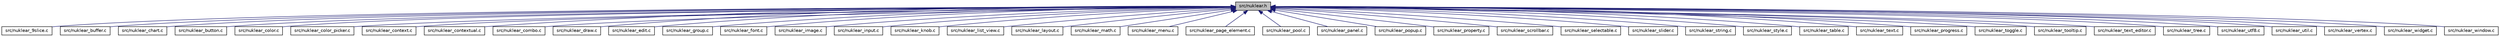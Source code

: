 digraph "src/nuklear.h"
{
 // LATEX_PDF_SIZE
  edge [fontname="Helvetica",fontsize="10",labelfontname="Helvetica",labelfontsize="10"];
  node [fontname="Helvetica",fontsize="10",shape=record];
  Node1 [label="src/nuklear.h",height=0.2,width=0.4,color="black", fillcolor="grey75", style="filled", fontcolor="black",tooltip="main API and documentation file"];
  Node1 -> Node2 [dir="back",color="midnightblue",fontsize="10",style="solid",fontname="Helvetica"];
  Node2 [label="src/nuklear_9slice.c",height=0.2,width=0.4,color="black", fillcolor="white", style="filled",URL="$nuklear__9slice_8c_source.html",tooltip=" "];
  Node1 -> Node3 [dir="back",color="midnightblue",fontsize="10",style="solid",fontname="Helvetica"];
  Node3 [label="src/nuklear_buffer.c",height=0.2,width=0.4,color="black", fillcolor="white", style="filled",URL="$nuklear__buffer_8c_source.html",tooltip=" "];
  Node1 -> Node4 [dir="back",color="midnightblue",fontsize="10",style="solid",fontname="Helvetica"];
  Node4 [label="src/nuklear_chart.c",height=0.2,width=0.4,color="black", fillcolor="white", style="filled",URL="$nuklear__chart_8c_source.html",tooltip=" "];
  Node1 -> Node5 [dir="back",color="midnightblue",fontsize="10",style="solid",fontname="Helvetica"];
  Node5 [label="src/nuklear_button.c",height=0.2,width=0.4,color="black", fillcolor="white", style="filled",URL="$nuklear__button_8c_source.html",tooltip=" "];
  Node1 -> Node6 [dir="back",color="midnightblue",fontsize="10",style="solid",fontname="Helvetica"];
  Node6 [label="src/nuklear_color.c",height=0.2,width=0.4,color="black", fillcolor="white", style="filled",URL="$nuklear__color_8c_source.html",tooltip=" "];
  Node1 -> Node7 [dir="back",color="midnightblue",fontsize="10",style="solid",fontname="Helvetica"];
  Node7 [label="src/nuklear_color_picker.c",height=0.2,width=0.4,color="black", fillcolor="white", style="filled",URL="$nuklear__color__picker_8c_source.html",tooltip=" "];
  Node1 -> Node8 [dir="back",color="midnightblue",fontsize="10",style="solid",fontname="Helvetica"];
  Node8 [label="src/nuklear_context.c",height=0.2,width=0.4,color="black", fillcolor="white", style="filled",URL="$nuklear__context_8c_source.html",tooltip=" "];
  Node1 -> Node9 [dir="back",color="midnightblue",fontsize="10",style="solid",fontname="Helvetica"];
  Node9 [label="src/nuklear_contextual.c",height=0.2,width=0.4,color="black", fillcolor="white", style="filled",URL="$nuklear__contextual_8c_source.html",tooltip=" "];
  Node1 -> Node10 [dir="back",color="midnightblue",fontsize="10",style="solid",fontname="Helvetica"];
  Node10 [label="src/nuklear_combo.c",height=0.2,width=0.4,color="black", fillcolor="white", style="filled",URL="$nuklear__combo_8c_source.html",tooltip=" "];
  Node1 -> Node11 [dir="back",color="midnightblue",fontsize="10",style="solid",fontname="Helvetica"];
  Node11 [label="src/nuklear_draw.c",height=0.2,width=0.4,color="black", fillcolor="white", style="filled",URL="$nuklear__draw_8c_source.html",tooltip=" "];
  Node1 -> Node12 [dir="back",color="midnightblue",fontsize="10",style="solid",fontname="Helvetica"];
  Node12 [label="src/nuklear_edit.c",height=0.2,width=0.4,color="black", fillcolor="white", style="filled",URL="$nuklear__edit_8c_source.html",tooltip=" "];
  Node1 -> Node13 [dir="back",color="midnightblue",fontsize="10",style="solid",fontname="Helvetica"];
  Node13 [label="src/nuklear_group.c",height=0.2,width=0.4,color="black", fillcolor="white", style="filled",URL="$nuklear__group_8c_source.html",tooltip=" "];
  Node1 -> Node14 [dir="back",color="midnightblue",fontsize="10",style="solid",fontname="Helvetica"];
  Node14 [label="src/nuklear_font.c",height=0.2,width=0.4,color="black", fillcolor="white", style="filled",URL="$nuklear__font_8c_source.html",tooltip=" "];
  Node1 -> Node15 [dir="back",color="midnightblue",fontsize="10",style="solid",fontname="Helvetica"];
  Node15 [label="src/nuklear_image.c",height=0.2,width=0.4,color="black", fillcolor="white", style="filled",URL="$nuklear__image_8c_source.html",tooltip=" "];
  Node1 -> Node16 [dir="back",color="midnightblue",fontsize="10",style="solid",fontname="Helvetica"];
  Node16 [label="src/nuklear_input.c",height=0.2,width=0.4,color="black", fillcolor="white", style="filled",URL="$nuklear__input_8c_source.html",tooltip=" "];
  Node1 -> Node17 [dir="back",color="midnightblue",fontsize="10",style="solid",fontname="Helvetica"];
  Node17 [label="src/nuklear_knob.c",height=0.2,width=0.4,color="black", fillcolor="white", style="filled",URL="$nuklear__knob_8c_source.html",tooltip=" "];
  Node1 -> Node18 [dir="back",color="midnightblue",fontsize="10",style="solid",fontname="Helvetica"];
  Node18 [label="src/nuklear_list_view.c",height=0.2,width=0.4,color="black", fillcolor="white", style="filled",URL="$nuklear__list__view_8c_source.html",tooltip=" "];
  Node1 -> Node19 [dir="back",color="midnightblue",fontsize="10",style="solid",fontname="Helvetica"];
  Node19 [label="src/nuklear_layout.c",height=0.2,width=0.4,color="black", fillcolor="white", style="filled",URL="$nuklear__layout_8c_source.html",tooltip=" "];
  Node1 -> Node20 [dir="back",color="midnightblue",fontsize="10",style="solid",fontname="Helvetica"];
  Node20 [label="src/nuklear_math.c",height=0.2,width=0.4,color="black", fillcolor="white", style="filled",URL="$nuklear__math_8c_source.html",tooltip=" "];
  Node1 -> Node21 [dir="back",color="midnightblue",fontsize="10",style="solid",fontname="Helvetica"];
  Node21 [label="src/nuklear_menu.c",height=0.2,width=0.4,color="black", fillcolor="white", style="filled",URL="$nuklear__menu_8c_source.html",tooltip=" "];
  Node1 -> Node22 [dir="back",color="midnightblue",fontsize="10",style="solid",fontname="Helvetica"];
  Node22 [label="src/nuklear_page_element.c",height=0.2,width=0.4,color="black", fillcolor="white", style="filled",URL="$nuklear__page__element_8c_source.html",tooltip=" "];
  Node1 -> Node23 [dir="back",color="midnightblue",fontsize="10",style="solid",fontname="Helvetica"];
  Node23 [label="src/nuklear_pool.c",height=0.2,width=0.4,color="black", fillcolor="white", style="filled",URL="$nuklear__pool_8c_source.html",tooltip=" "];
  Node1 -> Node24 [dir="back",color="midnightblue",fontsize="10",style="solid",fontname="Helvetica"];
  Node24 [label="src/nuklear_panel.c",height=0.2,width=0.4,color="black", fillcolor="white", style="filled",URL="$nuklear__panel_8c_source.html",tooltip=" "];
  Node1 -> Node25 [dir="back",color="midnightblue",fontsize="10",style="solid",fontname="Helvetica"];
  Node25 [label="src/nuklear_popup.c",height=0.2,width=0.4,color="black", fillcolor="white", style="filled",URL="$nuklear__popup_8c_source.html",tooltip=" "];
  Node1 -> Node26 [dir="back",color="midnightblue",fontsize="10",style="solid",fontname="Helvetica"];
  Node26 [label="src/nuklear_property.c",height=0.2,width=0.4,color="black", fillcolor="white", style="filled",URL="$nuklear__property_8c_source.html",tooltip=" "];
  Node1 -> Node27 [dir="back",color="midnightblue",fontsize="10",style="solid",fontname="Helvetica"];
  Node27 [label="src/nuklear_scrollbar.c",height=0.2,width=0.4,color="black", fillcolor="white", style="filled",URL="$nuklear__scrollbar_8c_source.html",tooltip=" "];
  Node1 -> Node28 [dir="back",color="midnightblue",fontsize="10",style="solid",fontname="Helvetica"];
  Node28 [label="src/nuklear_selectable.c",height=0.2,width=0.4,color="black", fillcolor="white", style="filled",URL="$nuklear__selectable_8c_source.html",tooltip=" "];
  Node1 -> Node29 [dir="back",color="midnightblue",fontsize="10",style="solid",fontname="Helvetica"];
  Node29 [label="src/nuklear_slider.c",height=0.2,width=0.4,color="black", fillcolor="white", style="filled",URL="$nuklear__slider_8c_source.html",tooltip=" "];
  Node1 -> Node30 [dir="back",color="midnightblue",fontsize="10",style="solid",fontname="Helvetica"];
  Node30 [label="src/nuklear_string.c",height=0.2,width=0.4,color="black", fillcolor="white", style="filled",URL="$nuklear__string_8c_source.html",tooltip=" "];
  Node1 -> Node31 [dir="back",color="midnightblue",fontsize="10",style="solid",fontname="Helvetica"];
  Node31 [label="src/nuklear_style.c",height=0.2,width=0.4,color="black", fillcolor="white", style="filled",URL="$nuklear__style_8c_source.html",tooltip=" "];
  Node1 -> Node32 [dir="back",color="midnightblue",fontsize="10",style="solid",fontname="Helvetica"];
  Node32 [label="src/nuklear_table.c",height=0.2,width=0.4,color="black", fillcolor="white", style="filled",URL="$nuklear__table_8c_source.html",tooltip=" "];
  Node1 -> Node33 [dir="back",color="midnightblue",fontsize="10",style="solid",fontname="Helvetica"];
  Node33 [label="src/nuklear_text.c",height=0.2,width=0.4,color="black", fillcolor="white", style="filled",URL="$nuklear__text_8c_source.html",tooltip=" "];
  Node1 -> Node34 [dir="back",color="midnightblue",fontsize="10",style="solid",fontname="Helvetica"];
  Node34 [label="src/nuklear_progress.c",height=0.2,width=0.4,color="black", fillcolor="white", style="filled",URL="$nuklear__progress_8c_source.html",tooltip=" "];
  Node1 -> Node35 [dir="back",color="midnightblue",fontsize="10",style="solid",fontname="Helvetica"];
  Node35 [label="src/nuklear_toggle.c",height=0.2,width=0.4,color="black", fillcolor="white", style="filled",URL="$nuklear__toggle_8c_source.html",tooltip=" "];
  Node1 -> Node36 [dir="back",color="midnightblue",fontsize="10",style="solid",fontname="Helvetica"];
  Node36 [label="src/nuklear_tooltip.c",height=0.2,width=0.4,color="black", fillcolor="white", style="filled",URL="$nuklear__tooltip_8c_source.html",tooltip=" "];
  Node1 -> Node37 [dir="back",color="midnightblue",fontsize="10",style="solid",fontname="Helvetica"];
  Node37 [label="src/nuklear_text_editor.c",height=0.2,width=0.4,color="black", fillcolor="white", style="filled",URL="$nuklear__text__editor_8c_source.html",tooltip=" "];
  Node1 -> Node38 [dir="back",color="midnightblue",fontsize="10",style="solid",fontname="Helvetica"];
  Node38 [label="src/nuklear_tree.c",height=0.2,width=0.4,color="black", fillcolor="white", style="filled",URL="$nuklear__tree_8c_source.html",tooltip=" "];
  Node1 -> Node39 [dir="back",color="midnightblue",fontsize="10",style="solid",fontname="Helvetica"];
  Node39 [label="src/nuklear_utf8.c",height=0.2,width=0.4,color="black", fillcolor="white", style="filled",URL="$nuklear__utf8_8c_source.html",tooltip=" "];
  Node1 -> Node40 [dir="back",color="midnightblue",fontsize="10",style="solid",fontname="Helvetica"];
  Node40 [label="src/nuklear_util.c",height=0.2,width=0.4,color="black", fillcolor="white", style="filled",URL="$nuklear__util_8c_source.html",tooltip=" "];
  Node1 -> Node41 [dir="back",color="midnightblue",fontsize="10",style="solid",fontname="Helvetica"];
  Node41 [label="src/nuklear_vertex.c",height=0.2,width=0.4,color="black", fillcolor="white", style="filled",URL="$nuklear__vertex_8c_source.html",tooltip=" "];
  Node1 -> Node42 [dir="back",color="midnightblue",fontsize="10",style="solid",fontname="Helvetica"];
  Node42 [label="src/nuklear_widget.c",height=0.2,width=0.4,color="black", fillcolor="white", style="filled",URL="$nuklear__widget_8c_source.html",tooltip=" "];
  Node1 -> Node43 [dir="back",color="midnightblue",fontsize="10",style="solid",fontname="Helvetica"];
  Node43 [label="src/nuklear_window.c",height=0.2,width=0.4,color="black", fillcolor="white", style="filled",URL="$nuklear__window_8c_source.html",tooltip=" "];
}
